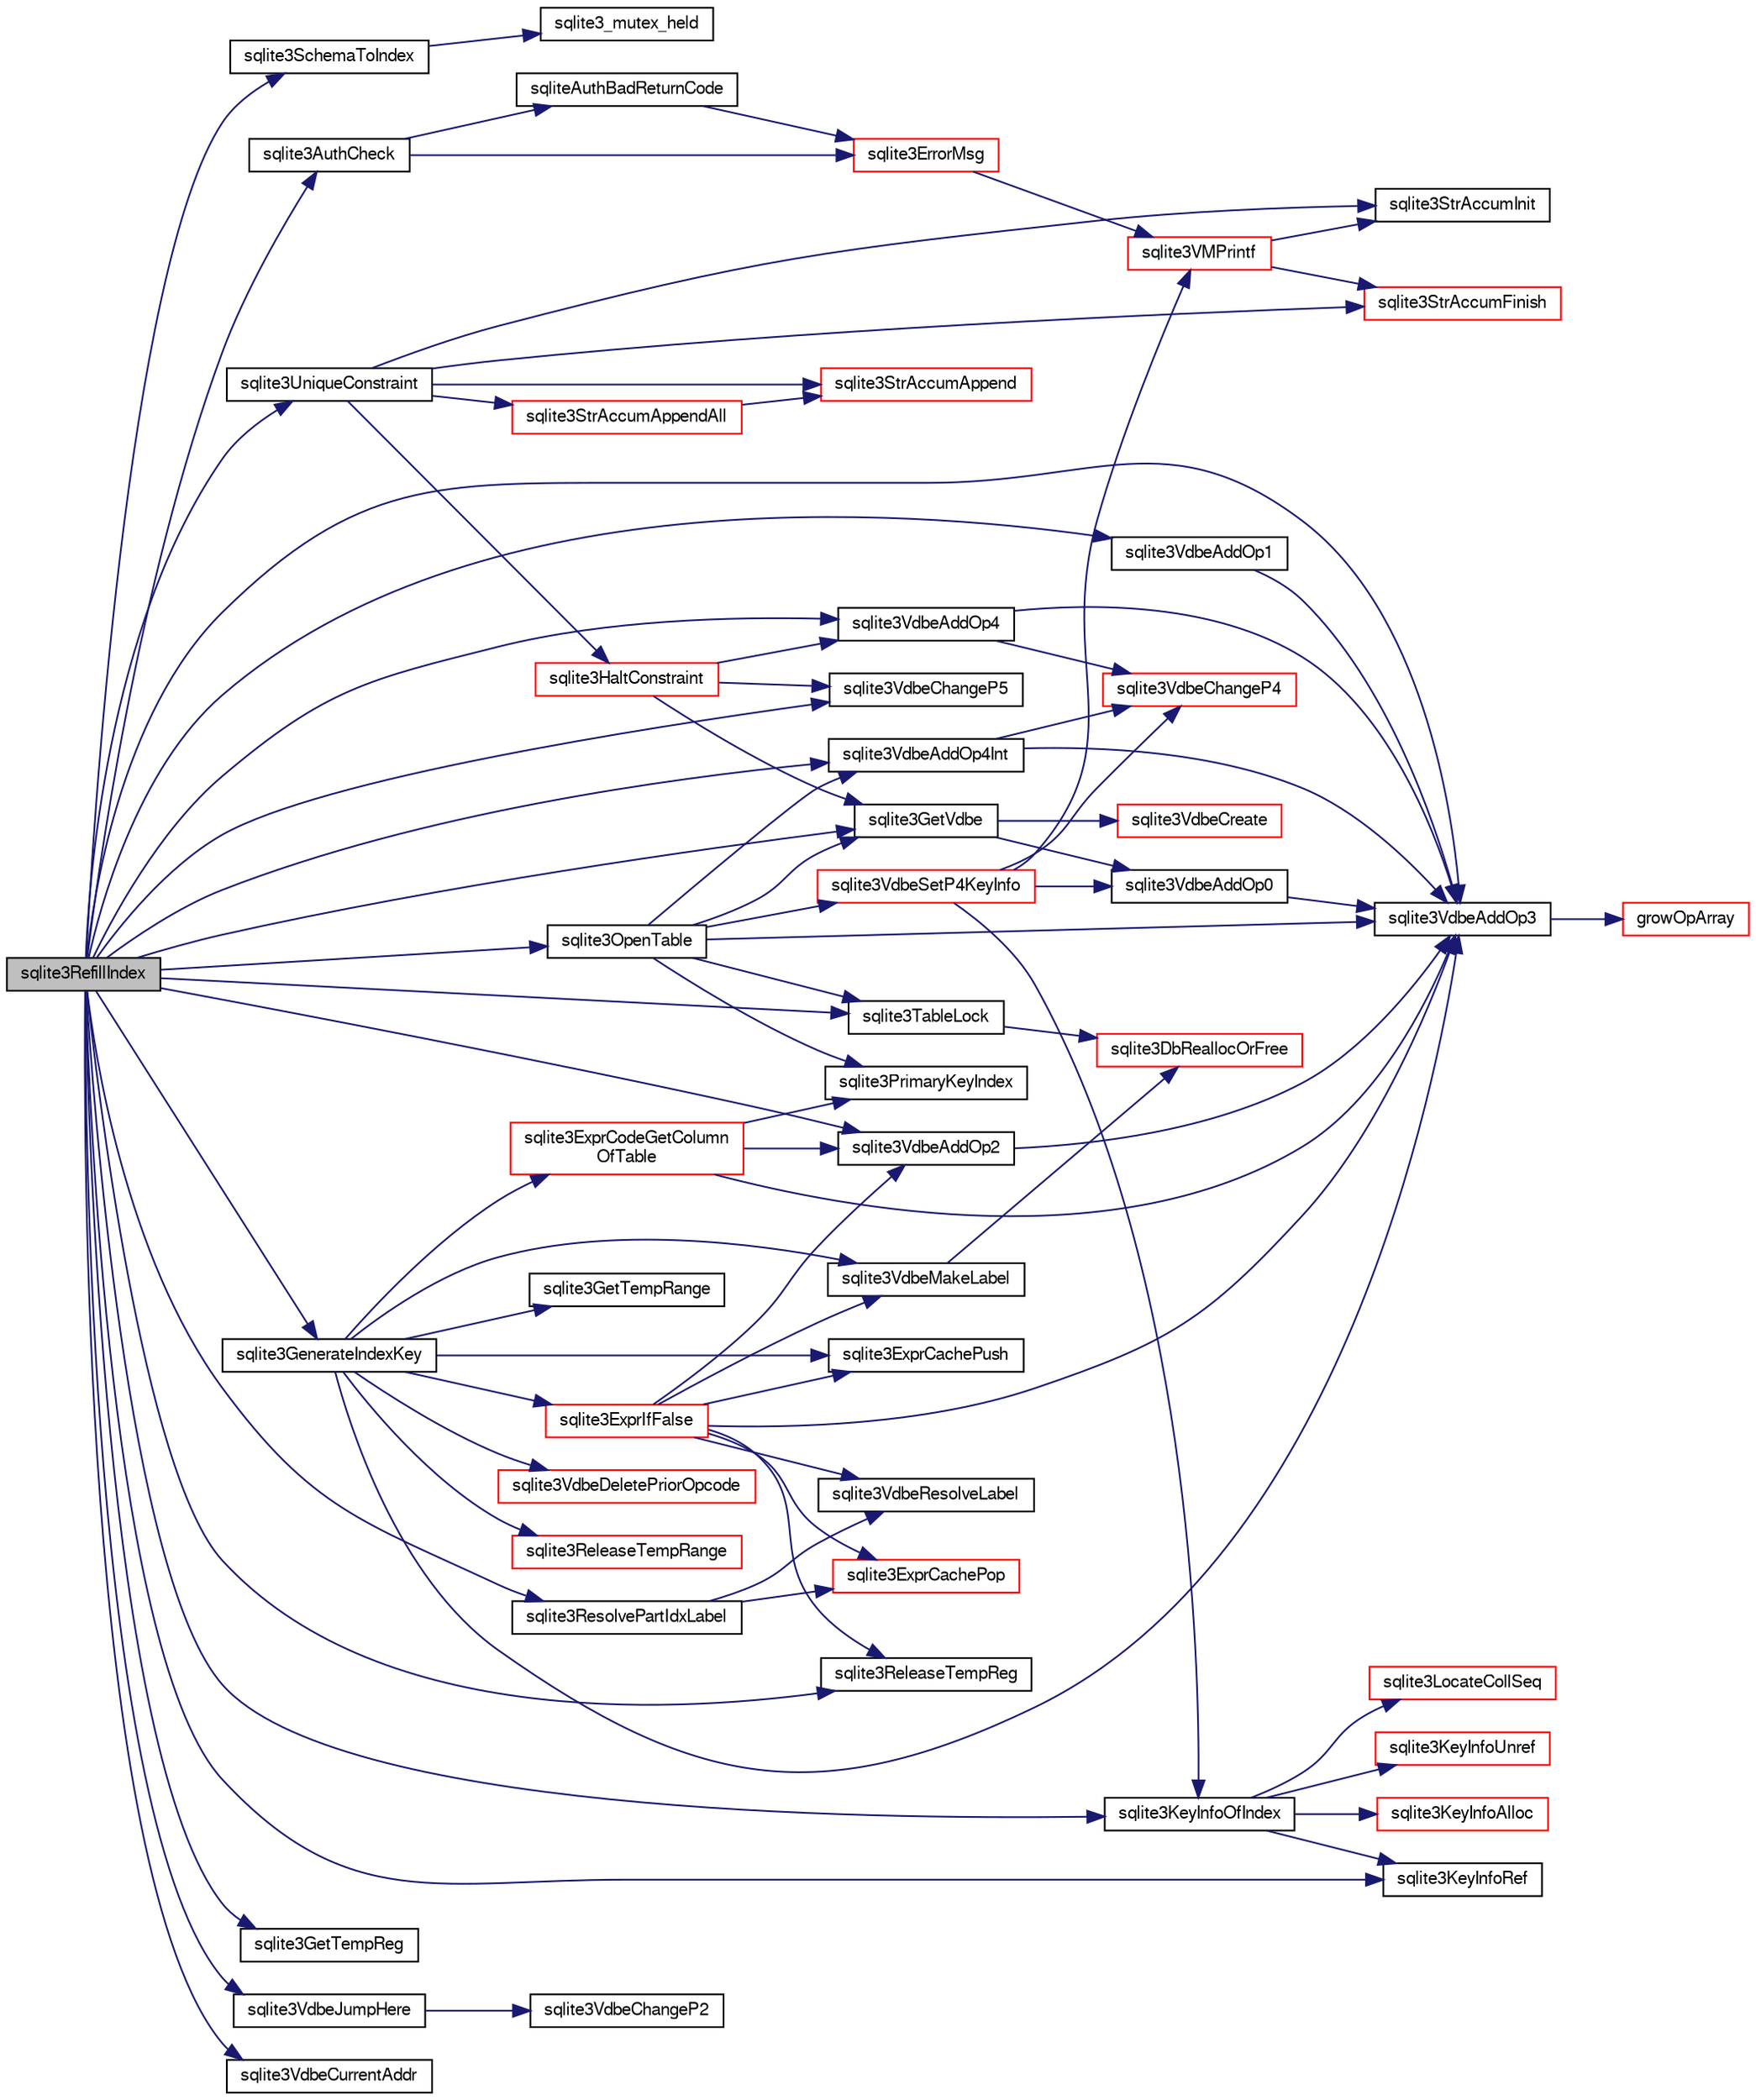 digraph "sqlite3RefillIndex"
{
  edge [fontname="FreeSans",fontsize="10",labelfontname="FreeSans",labelfontsize="10"];
  node [fontname="FreeSans",fontsize="10",shape=record];
  rankdir="LR";
  Node667979 [label="sqlite3RefillIndex",height=0.2,width=0.4,color="black", fillcolor="grey75", style="filled", fontcolor="black"];
  Node667979 -> Node667980 [color="midnightblue",fontsize="10",style="solid",fontname="FreeSans"];
  Node667980 [label="sqlite3SchemaToIndex",height=0.2,width=0.4,color="black", fillcolor="white", style="filled",URL="$sqlite3_8c.html#ad9ef77a42022f1f8c8ab71b5761f5134"];
  Node667980 -> Node667981 [color="midnightblue",fontsize="10",style="solid",fontname="FreeSans"];
  Node667981 [label="sqlite3_mutex_held",height=0.2,width=0.4,color="black", fillcolor="white", style="filled",URL="$sqlite3_8c.html#acf77da68932b6bc163c5e68547ecc3e7"];
  Node667979 -> Node667982 [color="midnightblue",fontsize="10",style="solid",fontname="FreeSans"];
  Node667982 [label="sqlite3AuthCheck",height=0.2,width=0.4,color="black", fillcolor="white", style="filled",URL="$sqlite3_8c.html#a83c75b8b7aa1c35301005be7ff1a8582"];
  Node667982 -> Node667983 [color="midnightblue",fontsize="10",style="solid",fontname="FreeSans"];
  Node667983 [label="sqlite3ErrorMsg",height=0.2,width=0.4,color="red", fillcolor="white", style="filled",URL="$sqlite3_8c.html#aee2798e173651adae0f9c85469f3457d"];
  Node667983 -> Node667984 [color="midnightblue",fontsize="10",style="solid",fontname="FreeSans"];
  Node667984 [label="sqlite3VMPrintf",height=0.2,width=0.4,color="red", fillcolor="white", style="filled",URL="$sqlite3_8c.html#a05535d0982ef06fbc2ee8195ebbae689"];
  Node667984 -> Node667985 [color="midnightblue",fontsize="10",style="solid",fontname="FreeSans"];
  Node667985 [label="sqlite3StrAccumInit",height=0.2,width=0.4,color="black", fillcolor="white", style="filled",URL="$sqlite3_8c.html#aabf95e113b9d54d519cd15a56215f560"];
  Node667984 -> Node668035 [color="midnightblue",fontsize="10",style="solid",fontname="FreeSans"];
  Node668035 [label="sqlite3StrAccumFinish",height=0.2,width=0.4,color="red", fillcolor="white", style="filled",URL="$sqlite3_8c.html#adb7f26b10ac1b847db6f000ef4c2e2ba"];
  Node667982 -> Node668265 [color="midnightblue",fontsize="10",style="solid",fontname="FreeSans"];
  Node668265 [label="sqliteAuthBadReturnCode",height=0.2,width=0.4,color="black", fillcolor="white", style="filled",URL="$sqlite3_8c.html#ad8fdda3ef346903a89e24dd825642bc1"];
  Node668265 -> Node667983 [color="midnightblue",fontsize="10",style="solid",fontname="FreeSans"];
  Node667979 -> Node668266 [color="midnightblue",fontsize="10",style="solid",fontname="FreeSans"];
  Node668266 [label="sqlite3TableLock",height=0.2,width=0.4,color="black", fillcolor="white", style="filled",URL="$sqlite3_8c.html#a13be5e81f379c515f270f6f2a3bb63a7"];
  Node668266 -> Node668081 [color="midnightblue",fontsize="10",style="solid",fontname="FreeSans"];
  Node668081 [label="sqlite3DbReallocOrFree",height=0.2,width=0.4,color="red", fillcolor="white", style="filled",URL="$sqlite3_8c.html#a532a9fd62eeb46b61885a0fff075231c"];
  Node667979 -> Node668267 [color="midnightblue",fontsize="10",style="solid",fontname="FreeSans"];
  Node668267 [label="sqlite3GetVdbe",height=0.2,width=0.4,color="black", fillcolor="white", style="filled",URL="$sqlite3_8c.html#a76b721dcd00b0587308547594cb6c1f4"];
  Node668267 -> Node668268 [color="midnightblue",fontsize="10",style="solid",fontname="FreeSans"];
  Node668268 [label="sqlite3VdbeCreate",height=0.2,width=0.4,color="red", fillcolor="white", style="filled",URL="$sqlite3_8c.html#a7778fbbc1a7b677f680ce0afc44a88e2"];
  Node668267 -> Node668269 [color="midnightblue",fontsize="10",style="solid",fontname="FreeSans"];
  Node668269 [label="sqlite3VdbeAddOp0",height=0.2,width=0.4,color="black", fillcolor="white", style="filled",URL="$sqlite3_8c.html#a0aefd237fc1d629f3a3d3d454ced408a"];
  Node668269 -> Node668270 [color="midnightblue",fontsize="10",style="solid",fontname="FreeSans"];
  Node668270 [label="sqlite3VdbeAddOp3",height=0.2,width=0.4,color="black", fillcolor="white", style="filled",URL="$sqlite3_8c.html#a29b4560b019211a73e1478cec7468345"];
  Node668270 -> Node668271 [color="midnightblue",fontsize="10",style="solid",fontname="FreeSans"];
  Node668271 [label="growOpArray",height=0.2,width=0.4,color="red", fillcolor="white", style="filled",URL="$sqlite3_8c.html#adb00b9ead01ffe0d757d5a6d0853ada5"];
  Node667979 -> Node668272 [color="midnightblue",fontsize="10",style="solid",fontname="FreeSans"];
  Node668272 [label="sqlite3KeyInfoOfIndex",height=0.2,width=0.4,color="black", fillcolor="white", style="filled",URL="$sqlite3_8c.html#a7b4298fb8e674075dbe680baae5f451b"];
  Node668272 -> Node668273 [color="midnightblue",fontsize="10",style="solid",fontname="FreeSans"];
  Node668273 [label="sqlite3KeyInfoUnref",height=0.2,width=0.4,color="red", fillcolor="white", style="filled",URL="$sqlite3_8c.html#ac94cc1874ab0865db1dbbefd3886ba4a"];
  Node668272 -> Node668274 [color="midnightblue",fontsize="10",style="solid",fontname="FreeSans"];
  Node668274 [label="sqlite3KeyInfoAlloc",height=0.2,width=0.4,color="red", fillcolor="white", style="filled",URL="$sqlite3_8c.html#aeb7a31938dad201125fdb79ab98259ba"];
  Node668272 -> Node668275 [color="midnightblue",fontsize="10",style="solid",fontname="FreeSans"];
  Node668275 [label="sqlite3LocateCollSeq",height=0.2,width=0.4,color="red", fillcolor="white", style="filled",URL="$sqlite3_8c.html#a7dda1703fcf97a8e9a556697976c90af"];
  Node668272 -> Node668293 [color="midnightblue",fontsize="10",style="solid",fontname="FreeSans"];
  Node668293 [label="sqlite3KeyInfoRef",height=0.2,width=0.4,color="black", fillcolor="white", style="filled",URL="$sqlite3_8c.html#a9e5927c098215a56d3c29d4fab6f78cc"];
  Node667979 -> Node668294 [color="midnightblue",fontsize="10",style="solid",fontname="FreeSans"];
  Node668294 [label="sqlite3VdbeAddOp4",height=0.2,width=0.4,color="black", fillcolor="white", style="filled",URL="$sqlite3_8c.html#a739d7a47b1c11779283b7797ea7e1d4d"];
  Node668294 -> Node668270 [color="midnightblue",fontsize="10",style="solid",fontname="FreeSans"];
  Node668294 -> Node668295 [color="midnightblue",fontsize="10",style="solid",fontname="FreeSans"];
  Node668295 [label="sqlite3VdbeChangeP4",height=0.2,width=0.4,color="red", fillcolor="white", style="filled",URL="$sqlite3_8c.html#add0d891a062d044a0c7e6fc072702830"];
  Node667979 -> Node668293 [color="midnightblue",fontsize="10",style="solid",fontname="FreeSans"];
  Node667979 -> Node668301 [color="midnightblue",fontsize="10",style="solid",fontname="FreeSans"];
  Node668301 [label="sqlite3OpenTable",height=0.2,width=0.4,color="black", fillcolor="white", style="filled",URL="$sqlite3_8c.html#aa935d8de28fb95e999736ef792d5a808"];
  Node668301 -> Node668267 [color="midnightblue",fontsize="10",style="solid",fontname="FreeSans"];
  Node668301 -> Node668266 [color="midnightblue",fontsize="10",style="solid",fontname="FreeSans"];
  Node668301 -> Node668302 [color="midnightblue",fontsize="10",style="solid",fontname="FreeSans"];
  Node668302 [label="sqlite3VdbeAddOp4Int",height=0.2,width=0.4,color="black", fillcolor="white", style="filled",URL="$sqlite3_8c.html#afff63410071bb7015a6392d8a7704b43"];
  Node668302 -> Node668270 [color="midnightblue",fontsize="10",style="solid",fontname="FreeSans"];
  Node668302 -> Node668295 [color="midnightblue",fontsize="10",style="solid",fontname="FreeSans"];
  Node668301 -> Node668303 [color="midnightblue",fontsize="10",style="solid",fontname="FreeSans"];
  Node668303 [label="sqlite3PrimaryKeyIndex",height=0.2,width=0.4,color="black", fillcolor="white", style="filled",URL="$sqlite3_8c.html#af6edde3fbbd22a22b86ad32677fad95b"];
  Node668301 -> Node668270 [color="midnightblue",fontsize="10",style="solid",fontname="FreeSans"];
  Node668301 -> Node668304 [color="midnightblue",fontsize="10",style="solid",fontname="FreeSans"];
  Node668304 [label="sqlite3VdbeSetP4KeyInfo",height=0.2,width=0.4,color="red", fillcolor="white", style="filled",URL="$sqlite3_8c.html#a342090b36fbf7fdace2a23b8efca030c"];
  Node668304 -> Node668295 [color="midnightblue",fontsize="10",style="solid",fontname="FreeSans"];
  Node668304 -> Node668272 [color="midnightblue",fontsize="10",style="solid",fontname="FreeSans"];
  Node668304 -> Node667984 [color="midnightblue",fontsize="10",style="solid",fontname="FreeSans"];
  Node668304 -> Node668269 [color="midnightblue",fontsize="10",style="solid",fontname="FreeSans"];
  Node667979 -> Node668307 [color="midnightblue",fontsize="10",style="solid",fontname="FreeSans"];
  Node668307 [label="sqlite3VdbeAddOp2",height=0.2,width=0.4,color="black", fillcolor="white", style="filled",URL="$sqlite3_8c.html#ae87204d7b069da19e4db0404c6deaae5"];
  Node668307 -> Node668270 [color="midnightblue",fontsize="10",style="solid",fontname="FreeSans"];
  Node667979 -> Node668308 [color="midnightblue",fontsize="10",style="solid",fontname="FreeSans"];
  Node668308 [label="sqlite3GetTempReg",height=0.2,width=0.4,color="black", fillcolor="white", style="filled",URL="$sqlite3_8c.html#ab58586b4abaefcc5df42af9d1e84d8fb"];
  Node667979 -> Node668309 [color="midnightblue",fontsize="10",style="solid",fontname="FreeSans"];
  Node668309 [label="sqlite3GenerateIndexKey",height=0.2,width=0.4,color="black", fillcolor="white", style="filled",URL="$sqlite3_8c.html#ab85ac93d5c5e6760f45f07897be7f272"];
  Node668309 -> Node668310 [color="midnightblue",fontsize="10",style="solid",fontname="FreeSans"];
  Node668310 [label="sqlite3VdbeMakeLabel",height=0.2,width=0.4,color="black", fillcolor="white", style="filled",URL="$sqlite3_8c.html#acf57ce8fb6f3c634375c019f5ebe66f6"];
  Node668310 -> Node668081 [color="midnightblue",fontsize="10",style="solid",fontname="FreeSans"];
  Node668309 -> Node668311 [color="midnightblue",fontsize="10",style="solid",fontname="FreeSans"];
  Node668311 [label="sqlite3ExprCachePush",height=0.2,width=0.4,color="black", fillcolor="white", style="filled",URL="$sqlite3_8c.html#a90233ce12875e170a87746ef3fa1d691"];
  Node668309 -> Node668312 [color="midnightblue",fontsize="10",style="solid",fontname="FreeSans"];
  Node668312 [label="sqlite3ExprIfFalse",height=0.2,width=0.4,color="red", fillcolor="white", style="filled",URL="$sqlite3_8c.html#af97ecccb5d56e321e118414b08f65b71"];
  Node668312 -> Node668311 [color="midnightblue",fontsize="10",style="solid",fontname="FreeSans"];
  Node668312 -> Node668313 [color="midnightblue",fontsize="10",style="solid",fontname="FreeSans"];
  Node668313 [label="sqlite3ExprCachePop",height=0.2,width=0.4,color="red", fillcolor="white", style="filled",URL="$sqlite3_8c.html#afc801698332f063ac2e24fa5856939c6"];
  Node668312 -> Node668310 [color="midnightblue",fontsize="10",style="solid",fontname="FreeSans"];
  Node668312 -> Node668316 [color="midnightblue",fontsize="10",style="solid",fontname="FreeSans"];
  Node668316 [label="sqlite3VdbeResolveLabel",height=0.2,width=0.4,color="black", fillcolor="white", style="filled",URL="$sqlite3_8c.html#a0a86f82356e392d9a84a008559c1aeeb"];
  Node668312 -> Node668307 [color="midnightblue",fontsize="10",style="solid",fontname="FreeSans"];
  Node668312 -> Node668270 [color="midnightblue",fontsize="10",style="solid",fontname="FreeSans"];
  Node668312 -> Node669131 [color="midnightblue",fontsize="10",style="solid",fontname="FreeSans"];
  Node669131 [label="sqlite3ReleaseTempReg",height=0.2,width=0.4,color="black", fillcolor="white", style="filled",URL="$sqlite3_8c.html#a48d55dce63ac590c3b0fc464abb67ad7"];
  Node668309 -> Node669027 [color="midnightblue",fontsize="10",style="solid",fontname="FreeSans"];
  Node669027 [label="sqlite3GetTempRange",height=0.2,width=0.4,color="black", fillcolor="white", style="filled",URL="$sqlite3_8c.html#a75c8f9ab8d6f3d1dfe6fe777928fba61"];
  Node668309 -> Node668996 [color="midnightblue",fontsize="10",style="solid",fontname="FreeSans"];
  Node668996 [label="sqlite3ExprCodeGetColumn\lOfTable",height=0.2,width=0.4,color="red", fillcolor="white", style="filled",URL="$sqlite3_8c.html#aef676ae689397d0e050eb0a360c32315"];
  Node668996 -> Node668307 [color="midnightblue",fontsize="10",style="solid",fontname="FreeSans"];
  Node668996 -> Node668303 [color="midnightblue",fontsize="10",style="solid",fontname="FreeSans"];
  Node668996 -> Node668270 [color="midnightblue",fontsize="10",style="solid",fontname="FreeSans"];
  Node668309 -> Node669254 [color="midnightblue",fontsize="10",style="solid",fontname="FreeSans"];
  Node669254 [label="sqlite3VdbeDeletePriorOpcode",height=0.2,width=0.4,color="red", fillcolor="white", style="filled",URL="$sqlite3_8c.html#a8d0b65afd7accc6358fafa417db050b3"];
  Node668309 -> Node668270 [color="midnightblue",fontsize="10",style="solid",fontname="FreeSans"];
  Node668309 -> Node669030 [color="midnightblue",fontsize="10",style="solid",fontname="FreeSans"];
  Node669030 [label="sqlite3ReleaseTempRange",height=0.2,width=0.4,color="red", fillcolor="white", style="filled",URL="$sqlite3_8c.html#ac6e5c116ee77134890c274aeeef6196d"];
  Node667979 -> Node669255 [color="midnightblue",fontsize="10",style="solid",fontname="FreeSans"];
  Node669255 [label="sqlite3ResolvePartIdxLabel",height=0.2,width=0.4,color="black", fillcolor="white", style="filled",URL="$sqlite3_8c.html#ad382e31f9ce406ca98bf25e916d32e11"];
  Node669255 -> Node668316 [color="midnightblue",fontsize="10",style="solid",fontname="FreeSans"];
  Node669255 -> Node668313 [color="midnightblue",fontsize="10",style="solid",fontname="FreeSans"];
  Node667979 -> Node669021 [color="midnightblue",fontsize="10",style="solid",fontname="FreeSans"];
  Node669021 [label="sqlite3VdbeJumpHere",height=0.2,width=0.4,color="black", fillcolor="white", style="filled",URL="$sqlite3_8c.html#a95562175c9105ba0abe1d4dc6f8a39d4"];
  Node669021 -> Node669022 [color="midnightblue",fontsize="10",style="solid",fontname="FreeSans"];
  Node669022 [label="sqlite3VdbeChangeP2",height=0.2,width=0.4,color="black", fillcolor="white", style="filled",URL="$sqlite3_8c.html#aaf43838cdd2fd0e5e834e2ef214ab26c"];
  Node667979 -> Node669006 [color="midnightblue",fontsize="10",style="solid",fontname="FreeSans"];
  Node669006 [label="sqlite3VdbeChangeP5",height=0.2,width=0.4,color="black", fillcolor="white", style="filled",URL="$sqlite3_8c.html#a4dde2e4087eda945511b05d667050740"];
  Node667979 -> Node669117 [color="midnightblue",fontsize="10",style="solid",fontname="FreeSans"];
  Node669117 [label="sqlite3VdbeCurrentAddr",height=0.2,width=0.4,color="black", fillcolor="white", style="filled",URL="$sqlite3_8c.html#a5e2bf0933a091bdfd7f0acd86a894889"];
  Node667979 -> Node668302 [color="midnightblue",fontsize="10",style="solid",fontname="FreeSans"];
  Node667979 -> Node669256 [color="midnightblue",fontsize="10",style="solid",fontname="FreeSans"];
  Node669256 [label="sqlite3UniqueConstraint",height=0.2,width=0.4,color="black", fillcolor="white", style="filled",URL="$sqlite3_8c.html#a4e35c041bf7710b6f3e2db6d86e86d7a"];
  Node669256 -> Node667985 [color="midnightblue",fontsize="10",style="solid",fontname="FreeSans"];
  Node669256 -> Node667987 [color="midnightblue",fontsize="10",style="solid",fontname="FreeSans"];
  Node667987 [label="sqlite3StrAccumAppend",height=0.2,width=0.4,color="red", fillcolor="white", style="filled",URL="$sqlite3_8c.html#a56664fa33def33c5a5245b623441d5e0"];
  Node669256 -> Node668263 [color="midnightblue",fontsize="10",style="solid",fontname="FreeSans"];
  Node668263 [label="sqlite3StrAccumAppendAll",height=0.2,width=0.4,color="red", fillcolor="white", style="filled",URL="$sqlite3_8c.html#acaf8f3e4f99a3c3a4a77e9c987547289"];
  Node668263 -> Node667987 [color="midnightblue",fontsize="10",style="solid",fontname="FreeSans"];
  Node669256 -> Node668035 [color="midnightblue",fontsize="10",style="solid",fontname="FreeSans"];
  Node669256 -> Node669251 [color="midnightblue",fontsize="10",style="solid",fontname="FreeSans"];
  Node669251 [label="sqlite3HaltConstraint",height=0.2,width=0.4,color="red", fillcolor="white", style="filled",URL="$sqlite3_8c.html#a1d9375ff5f2bf176b6f08662ebca50bd"];
  Node669251 -> Node668267 [color="midnightblue",fontsize="10",style="solid",fontname="FreeSans"];
  Node669251 -> Node668294 [color="midnightblue",fontsize="10",style="solid",fontname="FreeSans"];
  Node669251 -> Node669006 [color="midnightblue",fontsize="10",style="solid",fontname="FreeSans"];
  Node667979 -> Node668270 [color="midnightblue",fontsize="10",style="solid",fontname="FreeSans"];
  Node667979 -> Node669131 [color="midnightblue",fontsize="10",style="solid",fontname="FreeSans"];
  Node667979 -> Node669005 [color="midnightblue",fontsize="10",style="solid",fontname="FreeSans"];
  Node669005 [label="sqlite3VdbeAddOp1",height=0.2,width=0.4,color="black", fillcolor="white", style="filled",URL="$sqlite3_8c.html#a6207112b1851d7e7d76e887ef6d72d5a"];
  Node669005 -> Node668270 [color="midnightblue",fontsize="10",style="solid",fontname="FreeSans"];
}
